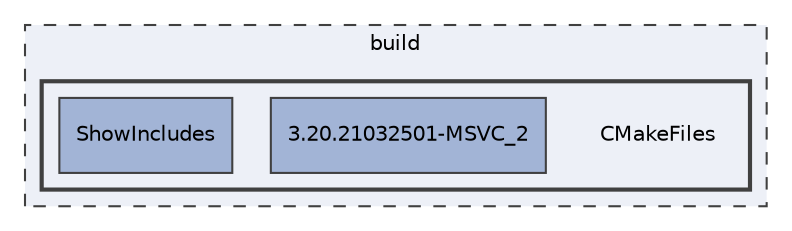 digraph "build/CMakeFiles"
{
 // LATEX_PDF_SIZE
  edge [fontname="Helvetica",fontsize="10",labelfontname="Helvetica",labelfontsize="10"];
  node [fontname="Helvetica",fontsize="10",shape=record];
  compound=true
  subgraph clusterdir_4fef79e7177ba769987a8da36c892c5f {
    graph [ bgcolor="#edf0f7", pencolor="grey25", style="filled,dashed,", label="build", fontname="Helvetica", fontsize="10", URL="dir_4fef79e7177ba769987a8da36c892c5f.html"]
  subgraph clusterdir_63772b626f2709090f0bdca0f40827b4 {
    graph [ bgcolor="#edf0f7", pencolor="grey25", style="filled,bold,", label="", fontname="Helvetica", fontsize="10", URL="dir_63772b626f2709090f0bdca0f40827b4.html"]
    dir_63772b626f2709090f0bdca0f40827b4 [shape=plaintext, label="CMakeFiles"];
  dir_e66e03169dd2c630cd26c1d58ca429ae [shape=box, label="3.20.21032501-MSVC_2", style="filled,", fillcolor="#a2b4d6", color="grey25", URL="dir_e66e03169dd2c630cd26c1d58ca429ae.html"];
  dir_0d5bc7116429ea6b7d724523e2d3378b [shape=box, label="ShowIncludes", style="filled,", fillcolor="#a2b4d6", color="grey25", URL="dir_0d5bc7116429ea6b7d724523e2d3378b.html"];
  }
  }
}
